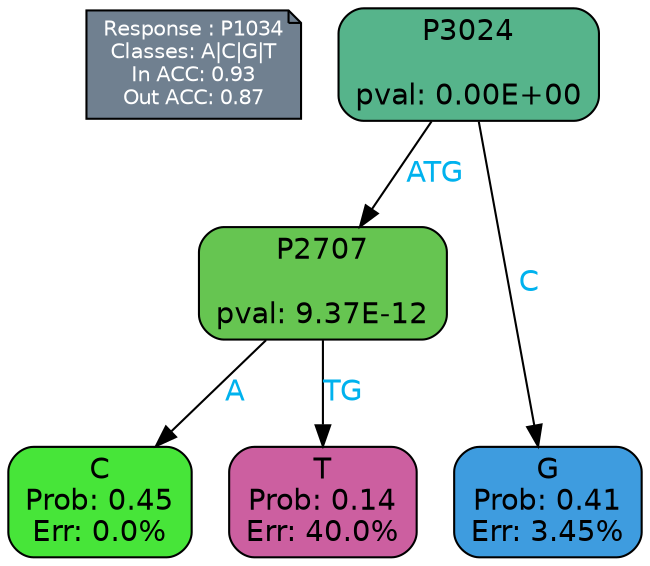 digraph Tree {
node [shape=box, style="filled, rounded", color="black", fontname=helvetica] ;
graph [ranksep=equally, splines=polylines, bgcolor=transparent, dpi=600] ;
edge [fontname=helvetica] ;
LEGEND [label="Response : P1034
Classes: A|C|G|T
In ACC: 0.93
Out ACC: 0.87
",shape=note,align=left,style=filled,fillcolor="slategray",fontcolor="white",fontsize=10];1 [label="P3024

pval: 0.00E+00", fillcolor="#56b48b"] ;
2 [label="P2707

pval: 9.37E-12", fillcolor="#66c551"] ;
3 [label="C
Prob: 0.45
Err: 0.0%", fillcolor="#47e539"] ;
4 [label="T
Prob: 0.14
Err: 40.0%", fillcolor="#cc5fa0"] ;
5 [label="G
Prob: 0.41
Err: 3.45%", fillcolor="#3e9cdf"] ;
1 -> 2 [label="ATG",fontcolor=deepskyblue2] ;
1 -> 5 [label="C",fontcolor=deepskyblue2] ;
2 -> 3 [label="A",fontcolor=deepskyblue2] ;
2 -> 4 [label="TG",fontcolor=deepskyblue2] ;
{rank = same; 3;4;5;}{rank = same; LEGEND;1;}}
